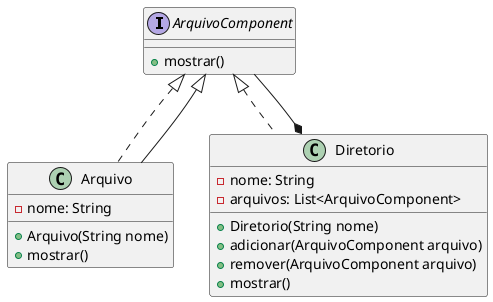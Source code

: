 @startuml CompositeDemo

interface ArquivoComponent {
    +mostrar()
}

class Arquivo implements ArquivoComponent {
    -nome: String
    +Arquivo(String nome)
    +mostrar()
}

class Diretorio implements ArquivoComponent {
    -nome: String
    -arquivos: List<ArquivoComponent>
    +Diretorio(String nome)
    +adicionar(ArquivoComponent arquivo)
    +remover(ArquivoComponent arquivo)
    +mostrar()
}

Diretorio *-- ArquivoComponent
Arquivo --|> ArquivoComponent
@enduml
